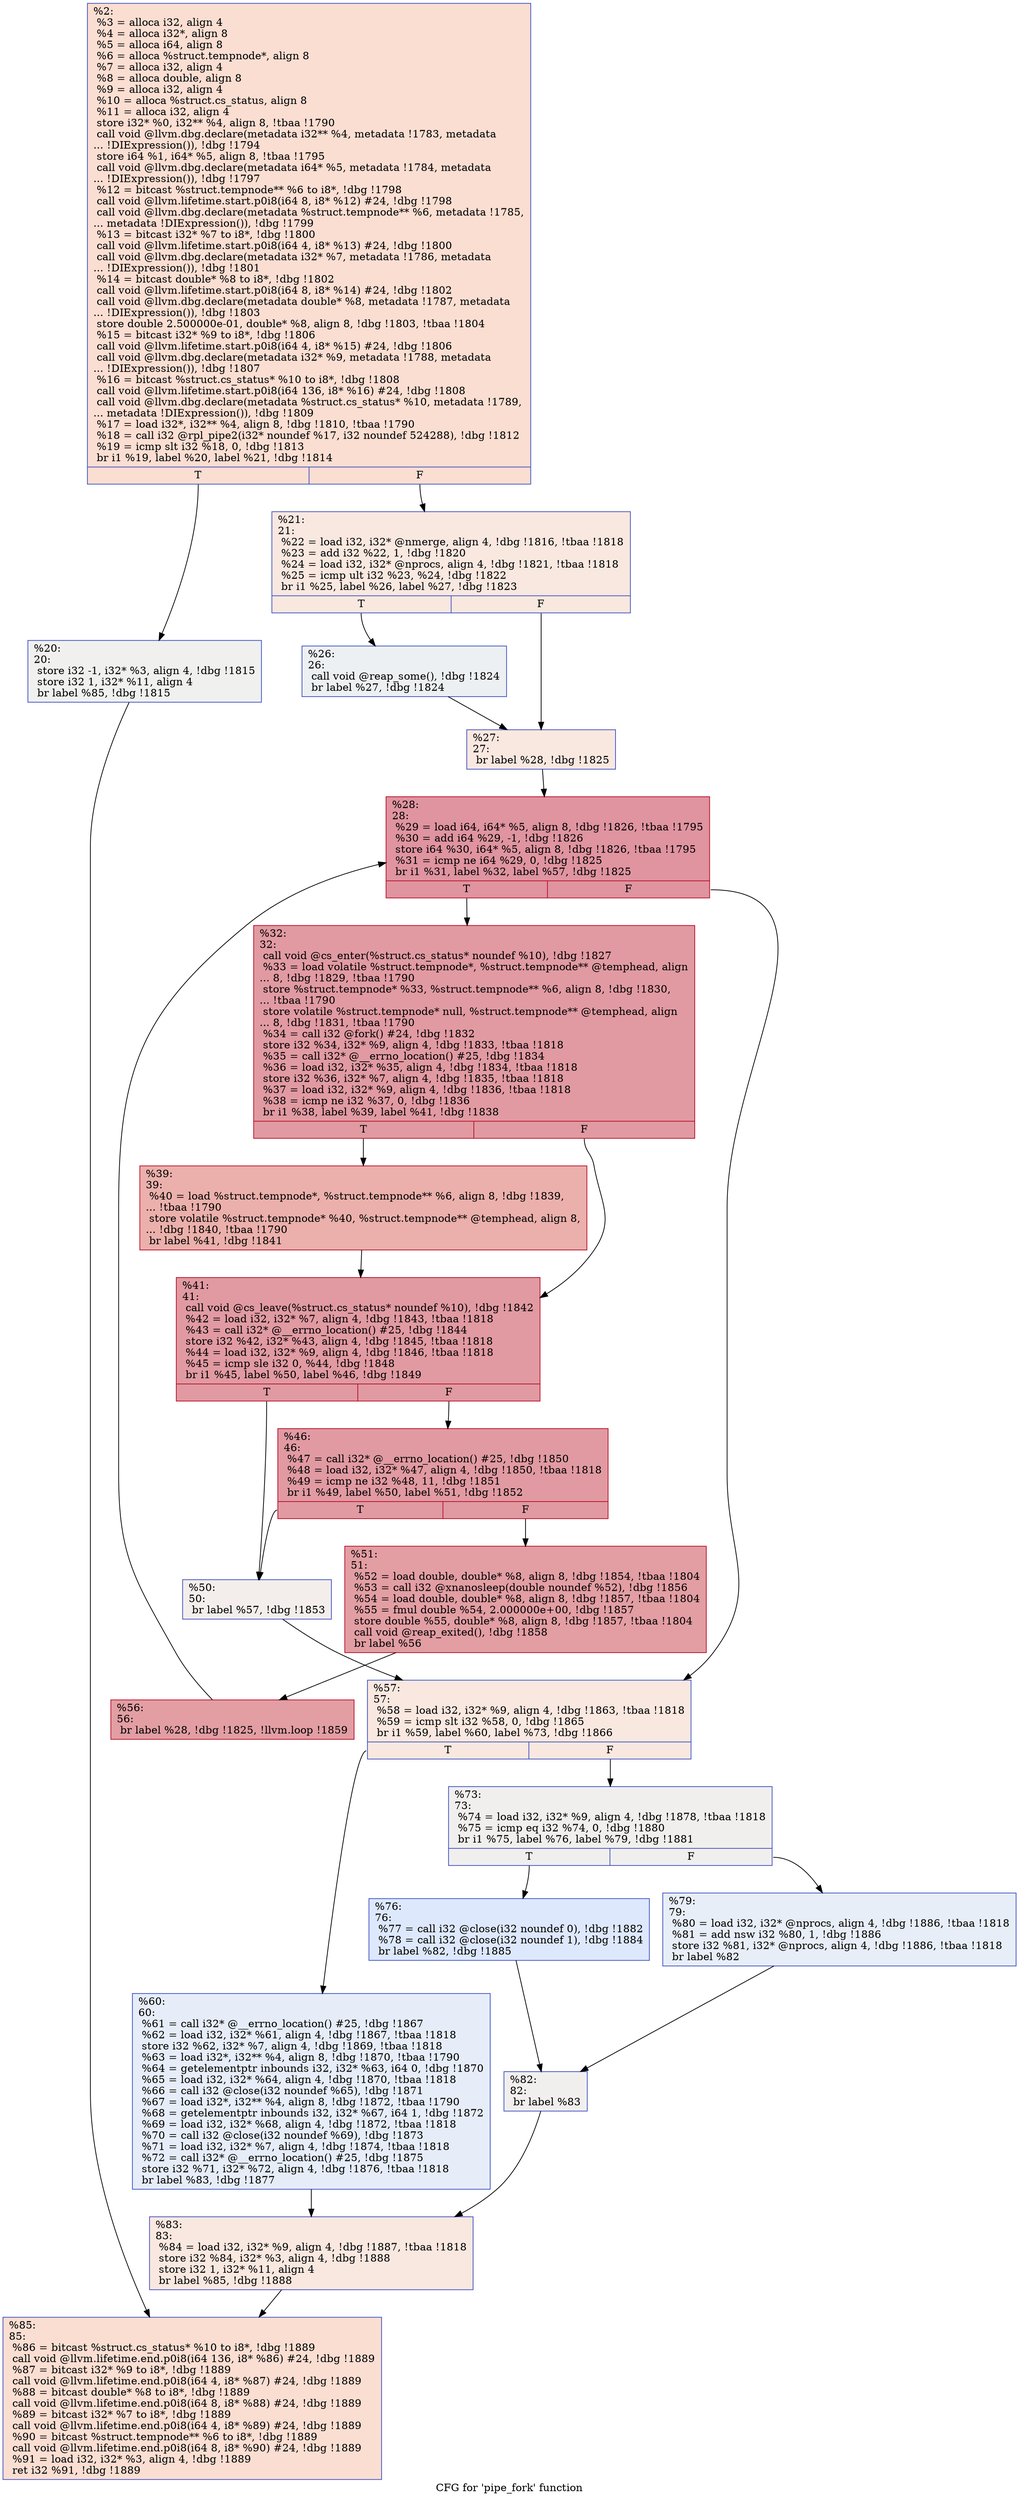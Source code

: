 digraph "CFG for 'pipe_fork' function" {
	label="CFG for 'pipe_fork' function";

	Node0x24fa850 [shape=record,color="#3d50c3ff", style=filled, fillcolor="#f7b59970",label="{%2:\l  %3 = alloca i32, align 4\l  %4 = alloca i32*, align 8\l  %5 = alloca i64, align 8\l  %6 = alloca %struct.tempnode*, align 8\l  %7 = alloca i32, align 4\l  %8 = alloca double, align 8\l  %9 = alloca i32, align 4\l  %10 = alloca %struct.cs_status, align 8\l  %11 = alloca i32, align 4\l  store i32* %0, i32** %4, align 8, !tbaa !1790\l  call void @llvm.dbg.declare(metadata i32** %4, metadata !1783, metadata\l... !DIExpression()), !dbg !1794\l  store i64 %1, i64* %5, align 8, !tbaa !1795\l  call void @llvm.dbg.declare(metadata i64* %5, metadata !1784, metadata\l... !DIExpression()), !dbg !1797\l  %12 = bitcast %struct.tempnode** %6 to i8*, !dbg !1798\l  call void @llvm.lifetime.start.p0i8(i64 8, i8* %12) #24, !dbg !1798\l  call void @llvm.dbg.declare(metadata %struct.tempnode** %6, metadata !1785,\l... metadata !DIExpression()), !dbg !1799\l  %13 = bitcast i32* %7 to i8*, !dbg !1800\l  call void @llvm.lifetime.start.p0i8(i64 4, i8* %13) #24, !dbg !1800\l  call void @llvm.dbg.declare(metadata i32* %7, metadata !1786, metadata\l... !DIExpression()), !dbg !1801\l  %14 = bitcast double* %8 to i8*, !dbg !1802\l  call void @llvm.lifetime.start.p0i8(i64 8, i8* %14) #24, !dbg !1802\l  call void @llvm.dbg.declare(metadata double* %8, metadata !1787, metadata\l... !DIExpression()), !dbg !1803\l  store double 2.500000e-01, double* %8, align 8, !dbg !1803, !tbaa !1804\l  %15 = bitcast i32* %9 to i8*, !dbg !1806\l  call void @llvm.lifetime.start.p0i8(i64 4, i8* %15) #24, !dbg !1806\l  call void @llvm.dbg.declare(metadata i32* %9, metadata !1788, metadata\l... !DIExpression()), !dbg !1807\l  %16 = bitcast %struct.cs_status* %10 to i8*, !dbg !1808\l  call void @llvm.lifetime.start.p0i8(i64 136, i8* %16) #24, !dbg !1808\l  call void @llvm.dbg.declare(metadata %struct.cs_status* %10, metadata !1789,\l... metadata !DIExpression()), !dbg !1809\l  %17 = load i32*, i32** %4, align 8, !dbg !1810, !tbaa !1790\l  %18 = call i32 @rpl_pipe2(i32* noundef %17, i32 noundef 524288), !dbg !1812\l  %19 = icmp slt i32 %18, 0, !dbg !1813\l  br i1 %19, label %20, label %21, !dbg !1814\l|{<s0>T|<s1>F}}"];
	Node0x24fa850:s0 -> Node0x24fa990;
	Node0x24fa850:s1 -> Node0x24fa9e0;
	Node0x24fa990 [shape=record,color="#3d50c3ff", style=filled, fillcolor="#dedcdb70",label="{%20:\l20:                                               \l  store i32 -1, i32* %3, align 4, !dbg !1815\l  store i32 1, i32* %11, align 4\l  br label %85, !dbg !1815\l}"];
	Node0x24fa990 -> Node0x24faf80;
	Node0x24fa9e0 [shape=record,color="#3d50c3ff", style=filled, fillcolor="#f1ccb870",label="{%21:\l21:                                               \l  %22 = load i32, i32* @nmerge, align 4, !dbg !1816, !tbaa !1818\l  %23 = add i32 %22, 1, !dbg !1820\l  %24 = load i32, i32* @nprocs, align 4, !dbg !1821, !tbaa !1818\l  %25 = icmp ult i32 %23, %24, !dbg !1822\l  br i1 %25, label %26, label %27, !dbg !1823\l|{<s0>T|<s1>F}}"];
	Node0x24fa9e0:s0 -> Node0x24faa30;
	Node0x24fa9e0:s1 -> Node0x24faa80;
	Node0x24faa30 [shape=record,color="#3d50c3ff", style=filled, fillcolor="#d6dce470",label="{%26:\l26:                                               \l  call void @reap_some(), !dbg !1824\l  br label %27, !dbg !1824\l}"];
	Node0x24faa30 -> Node0x24faa80;
	Node0x24faa80 [shape=record,color="#3d50c3ff", style=filled, fillcolor="#f1ccb870",label="{%27:\l27:                                               \l  br label %28, !dbg !1825\l}"];
	Node0x24faa80 -> Node0x24faad0;
	Node0x24faad0 [shape=record,color="#b70d28ff", style=filled, fillcolor="#b70d2870",label="{%28:\l28:                                               \l  %29 = load i64, i64* %5, align 8, !dbg !1826, !tbaa !1795\l  %30 = add i64 %29, -1, !dbg !1826\l  store i64 %30, i64* %5, align 8, !dbg !1826, !tbaa !1795\l  %31 = icmp ne i64 %29, 0, !dbg !1825\l  br i1 %31, label %32, label %57, !dbg !1825\l|{<s0>T|<s1>F}}"];
	Node0x24faad0:s0 -> Node0x24fab20;
	Node0x24faad0:s1 -> Node0x24fad50;
	Node0x24fab20 [shape=record,color="#b70d28ff", style=filled, fillcolor="#bb1b2c70",label="{%32:\l32:                                               \l  call void @cs_enter(%struct.cs_status* noundef %10), !dbg !1827\l  %33 = load volatile %struct.tempnode*, %struct.tempnode** @temphead, align\l... 8, !dbg !1829, !tbaa !1790\l  store %struct.tempnode* %33, %struct.tempnode** %6, align 8, !dbg !1830,\l... !tbaa !1790\l  store volatile %struct.tempnode* null, %struct.tempnode** @temphead, align\l... 8, !dbg !1831, !tbaa !1790\l  %34 = call i32 @fork() #24, !dbg !1832\l  store i32 %34, i32* %9, align 4, !dbg !1833, !tbaa !1818\l  %35 = call i32* @__errno_location() #25, !dbg !1834\l  %36 = load i32, i32* %35, align 4, !dbg !1834, !tbaa !1818\l  store i32 %36, i32* %7, align 4, !dbg !1835, !tbaa !1818\l  %37 = load i32, i32* %9, align 4, !dbg !1836, !tbaa !1818\l  %38 = icmp ne i32 %37, 0, !dbg !1836\l  br i1 %38, label %39, label %41, !dbg !1838\l|{<s0>T|<s1>F}}"];
	Node0x24fab20:s0 -> Node0x24fab70;
	Node0x24fab20:s1 -> Node0x24fabc0;
	Node0x24fab70 [shape=record,color="#b70d28ff", style=filled, fillcolor="#d24b4070",label="{%39:\l39:                                               \l  %40 = load %struct.tempnode*, %struct.tempnode** %6, align 8, !dbg !1839,\l... !tbaa !1790\l  store volatile %struct.tempnode* %40, %struct.tempnode** @temphead, align 8,\l... !dbg !1840, !tbaa !1790\l  br label %41, !dbg !1841\l}"];
	Node0x24fab70 -> Node0x24fabc0;
	Node0x24fabc0 [shape=record,color="#b70d28ff", style=filled, fillcolor="#bb1b2c70",label="{%41:\l41:                                               \l  call void @cs_leave(%struct.cs_status* noundef %10), !dbg !1842\l  %42 = load i32, i32* %7, align 4, !dbg !1843, !tbaa !1818\l  %43 = call i32* @__errno_location() #25, !dbg !1844\l  store i32 %42, i32* %43, align 4, !dbg !1845, !tbaa !1818\l  %44 = load i32, i32* %9, align 4, !dbg !1846, !tbaa !1818\l  %45 = icmp sle i32 0, %44, !dbg !1848\l  br i1 %45, label %50, label %46, !dbg !1849\l|{<s0>T|<s1>F}}"];
	Node0x24fabc0:s0 -> Node0x24fac60;
	Node0x24fabc0:s1 -> Node0x24fac10;
	Node0x24fac10 [shape=record,color="#b70d28ff", style=filled, fillcolor="#bb1b2c70",label="{%46:\l46:                                               \l  %47 = call i32* @__errno_location() #25, !dbg !1850\l  %48 = load i32, i32* %47, align 4, !dbg !1850, !tbaa !1818\l  %49 = icmp ne i32 %48, 11, !dbg !1851\l  br i1 %49, label %50, label %51, !dbg !1852\l|{<s0>T|<s1>F}}"];
	Node0x24fac10:s0 -> Node0x24fac60;
	Node0x24fac10:s1 -> Node0x24facb0;
	Node0x24fac60 [shape=record,color="#3d50c3ff", style=filled, fillcolor="#e3d9d370",label="{%50:\l50:                                               \l  br label %57, !dbg !1853\l}"];
	Node0x24fac60 -> Node0x24fad50;
	Node0x24facb0 [shape=record,color="#b70d28ff", style=filled, fillcolor="#be242e70",label="{%51:\l51:                                               \l  %52 = load double, double* %8, align 8, !dbg !1854, !tbaa !1804\l  %53 = call i32 @xnanosleep(double noundef %52), !dbg !1856\l  %54 = load double, double* %8, align 8, !dbg !1857, !tbaa !1804\l  %55 = fmul double %54, 2.000000e+00, !dbg !1857\l  store double %55, double* %8, align 8, !dbg !1857, !tbaa !1804\l  call void @reap_exited(), !dbg !1858\l  br label %56\l}"];
	Node0x24facb0 -> Node0x24fad00;
	Node0x24fad00 [shape=record,color="#b70d28ff", style=filled, fillcolor="#be242e70",label="{%56:\l56:                                               \l  br label %28, !dbg !1825, !llvm.loop !1859\l}"];
	Node0x24fad00 -> Node0x24faad0;
	Node0x24fad50 [shape=record,color="#3d50c3ff", style=filled, fillcolor="#f1ccb870",label="{%57:\l57:                                               \l  %58 = load i32, i32* %9, align 4, !dbg !1863, !tbaa !1818\l  %59 = icmp slt i32 %58, 0, !dbg !1865\l  br i1 %59, label %60, label %73, !dbg !1866\l|{<s0>T|<s1>F}}"];
	Node0x24fad50:s0 -> Node0x24fada0;
	Node0x24fad50:s1 -> Node0x24fadf0;
	Node0x24fada0 [shape=record,color="#3d50c3ff", style=filled, fillcolor="#c7d7f070",label="{%60:\l60:                                               \l  %61 = call i32* @__errno_location() #25, !dbg !1867\l  %62 = load i32, i32* %61, align 4, !dbg !1867, !tbaa !1818\l  store i32 %62, i32* %7, align 4, !dbg !1869, !tbaa !1818\l  %63 = load i32*, i32** %4, align 8, !dbg !1870, !tbaa !1790\l  %64 = getelementptr inbounds i32, i32* %63, i64 0, !dbg !1870\l  %65 = load i32, i32* %64, align 4, !dbg !1870, !tbaa !1818\l  %66 = call i32 @close(i32 noundef %65), !dbg !1871\l  %67 = load i32*, i32** %4, align 8, !dbg !1872, !tbaa !1790\l  %68 = getelementptr inbounds i32, i32* %67, i64 1, !dbg !1872\l  %69 = load i32, i32* %68, align 4, !dbg !1872, !tbaa !1818\l  %70 = call i32 @close(i32 noundef %69), !dbg !1873\l  %71 = load i32, i32* %7, align 4, !dbg !1874, !tbaa !1818\l  %72 = call i32* @__errno_location() #25, !dbg !1875\l  store i32 %71, i32* %72, align 4, !dbg !1876, !tbaa !1818\l  br label %83, !dbg !1877\l}"];
	Node0x24fada0 -> Node0x24faf30;
	Node0x24fadf0 [shape=record,color="#3d50c3ff", style=filled, fillcolor="#e0dbd870",label="{%73:\l73:                                               \l  %74 = load i32, i32* %9, align 4, !dbg !1878, !tbaa !1818\l  %75 = icmp eq i32 %74, 0, !dbg !1880\l  br i1 %75, label %76, label %79, !dbg !1881\l|{<s0>T|<s1>F}}"];
	Node0x24fadf0:s0 -> Node0x24fae40;
	Node0x24fadf0:s1 -> Node0x24fae90;
	Node0x24fae40 [shape=record,color="#3d50c3ff", style=filled, fillcolor="#b2ccfb70",label="{%76:\l76:                                               \l  %77 = call i32 @close(i32 noundef 0), !dbg !1882\l  %78 = call i32 @close(i32 noundef 1), !dbg !1884\l  br label %82, !dbg !1885\l}"];
	Node0x24fae40 -> Node0x24faee0;
	Node0x24fae90 [shape=record,color="#3d50c3ff", style=filled, fillcolor="#cbd8ee70",label="{%79:\l79:                                               \l  %80 = load i32, i32* @nprocs, align 4, !dbg !1886, !tbaa !1818\l  %81 = add nsw i32 %80, 1, !dbg !1886\l  store i32 %81, i32* @nprocs, align 4, !dbg !1886, !tbaa !1818\l  br label %82\l}"];
	Node0x24fae90 -> Node0x24faee0;
	Node0x24faee0 [shape=record,color="#3d50c3ff", style=filled, fillcolor="#e0dbd870",label="{%82:\l82:                                               \l  br label %83\l}"];
	Node0x24faee0 -> Node0x24faf30;
	Node0x24faf30 [shape=record,color="#3d50c3ff", style=filled, fillcolor="#f1ccb870",label="{%83:\l83:                                               \l  %84 = load i32, i32* %9, align 4, !dbg !1887, !tbaa !1818\l  store i32 %84, i32* %3, align 4, !dbg !1888\l  store i32 1, i32* %11, align 4\l  br label %85, !dbg !1888\l}"];
	Node0x24faf30 -> Node0x24faf80;
	Node0x24faf80 [shape=record,color="#3d50c3ff", style=filled, fillcolor="#f7b59970",label="{%85:\l85:                                               \l  %86 = bitcast %struct.cs_status* %10 to i8*, !dbg !1889\l  call void @llvm.lifetime.end.p0i8(i64 136, i8* %86) #24, !dbg !1889\l  %87 = bitcast i32* %9 to i8*, !dbg !1889\l  call void @llvm.lifetime.end.p0i8(i64 4, i8* %87) #24, !dbg !1889\l  %88 = bitcast double* %8 to i8*, !dbg !1889\l  call void @llvm.lifetime.end.p0i8(i64 8, i8* %88) #24, !dbg !1889\l  %89 = bitcast i32* %7 to i8*, !dbg !1889\l  call void @llvm.lifetime.end.p0i8(i64 4, i8* %89) #24, !dbg !1889\l  %90 = bitcast %struct.tempnode** %6 to i8*, !dbg !1889\l  call void @llvm.lifetime.end.p0i8(i64 8, i8* %90) #24, !dbg !1889\l  %91 = load i32, i32* %3, align 4, !dbg !1889\l  ret i32 %91, !dbg !1889\l}"];
}

